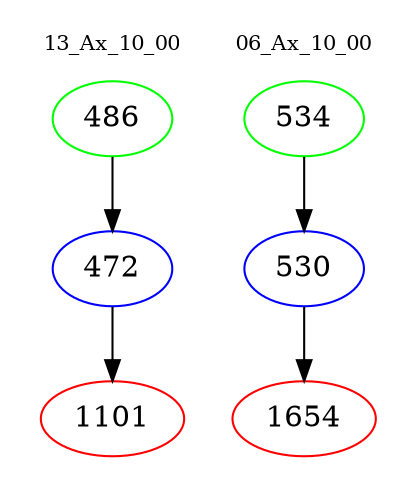 digraph{
subgraph cluster_0 {
color = white
label = "13_Ax_10_00";
fontsize=10;
T0_486 [label="486", color="green"]
T0_486 -> T0_472 [color="black"]
T0_472 [label="472", color="blue"]
T0_472 -> T0_1101 [color="black"]
T0_1101 [label="1101", color="red"]
}
subgraph cluster_1 {
color = white
label = "06_Ax_10_00";
fontsize=10;
T1_534 [label="534", color="green"]
T1_534 -> T1_530 [color="black"]
T1_530 [label="530", color="blue"]
T1_530 -> T1_1654 [color="black"]
T1_1654 [label="1654", color="red"]
}
}

